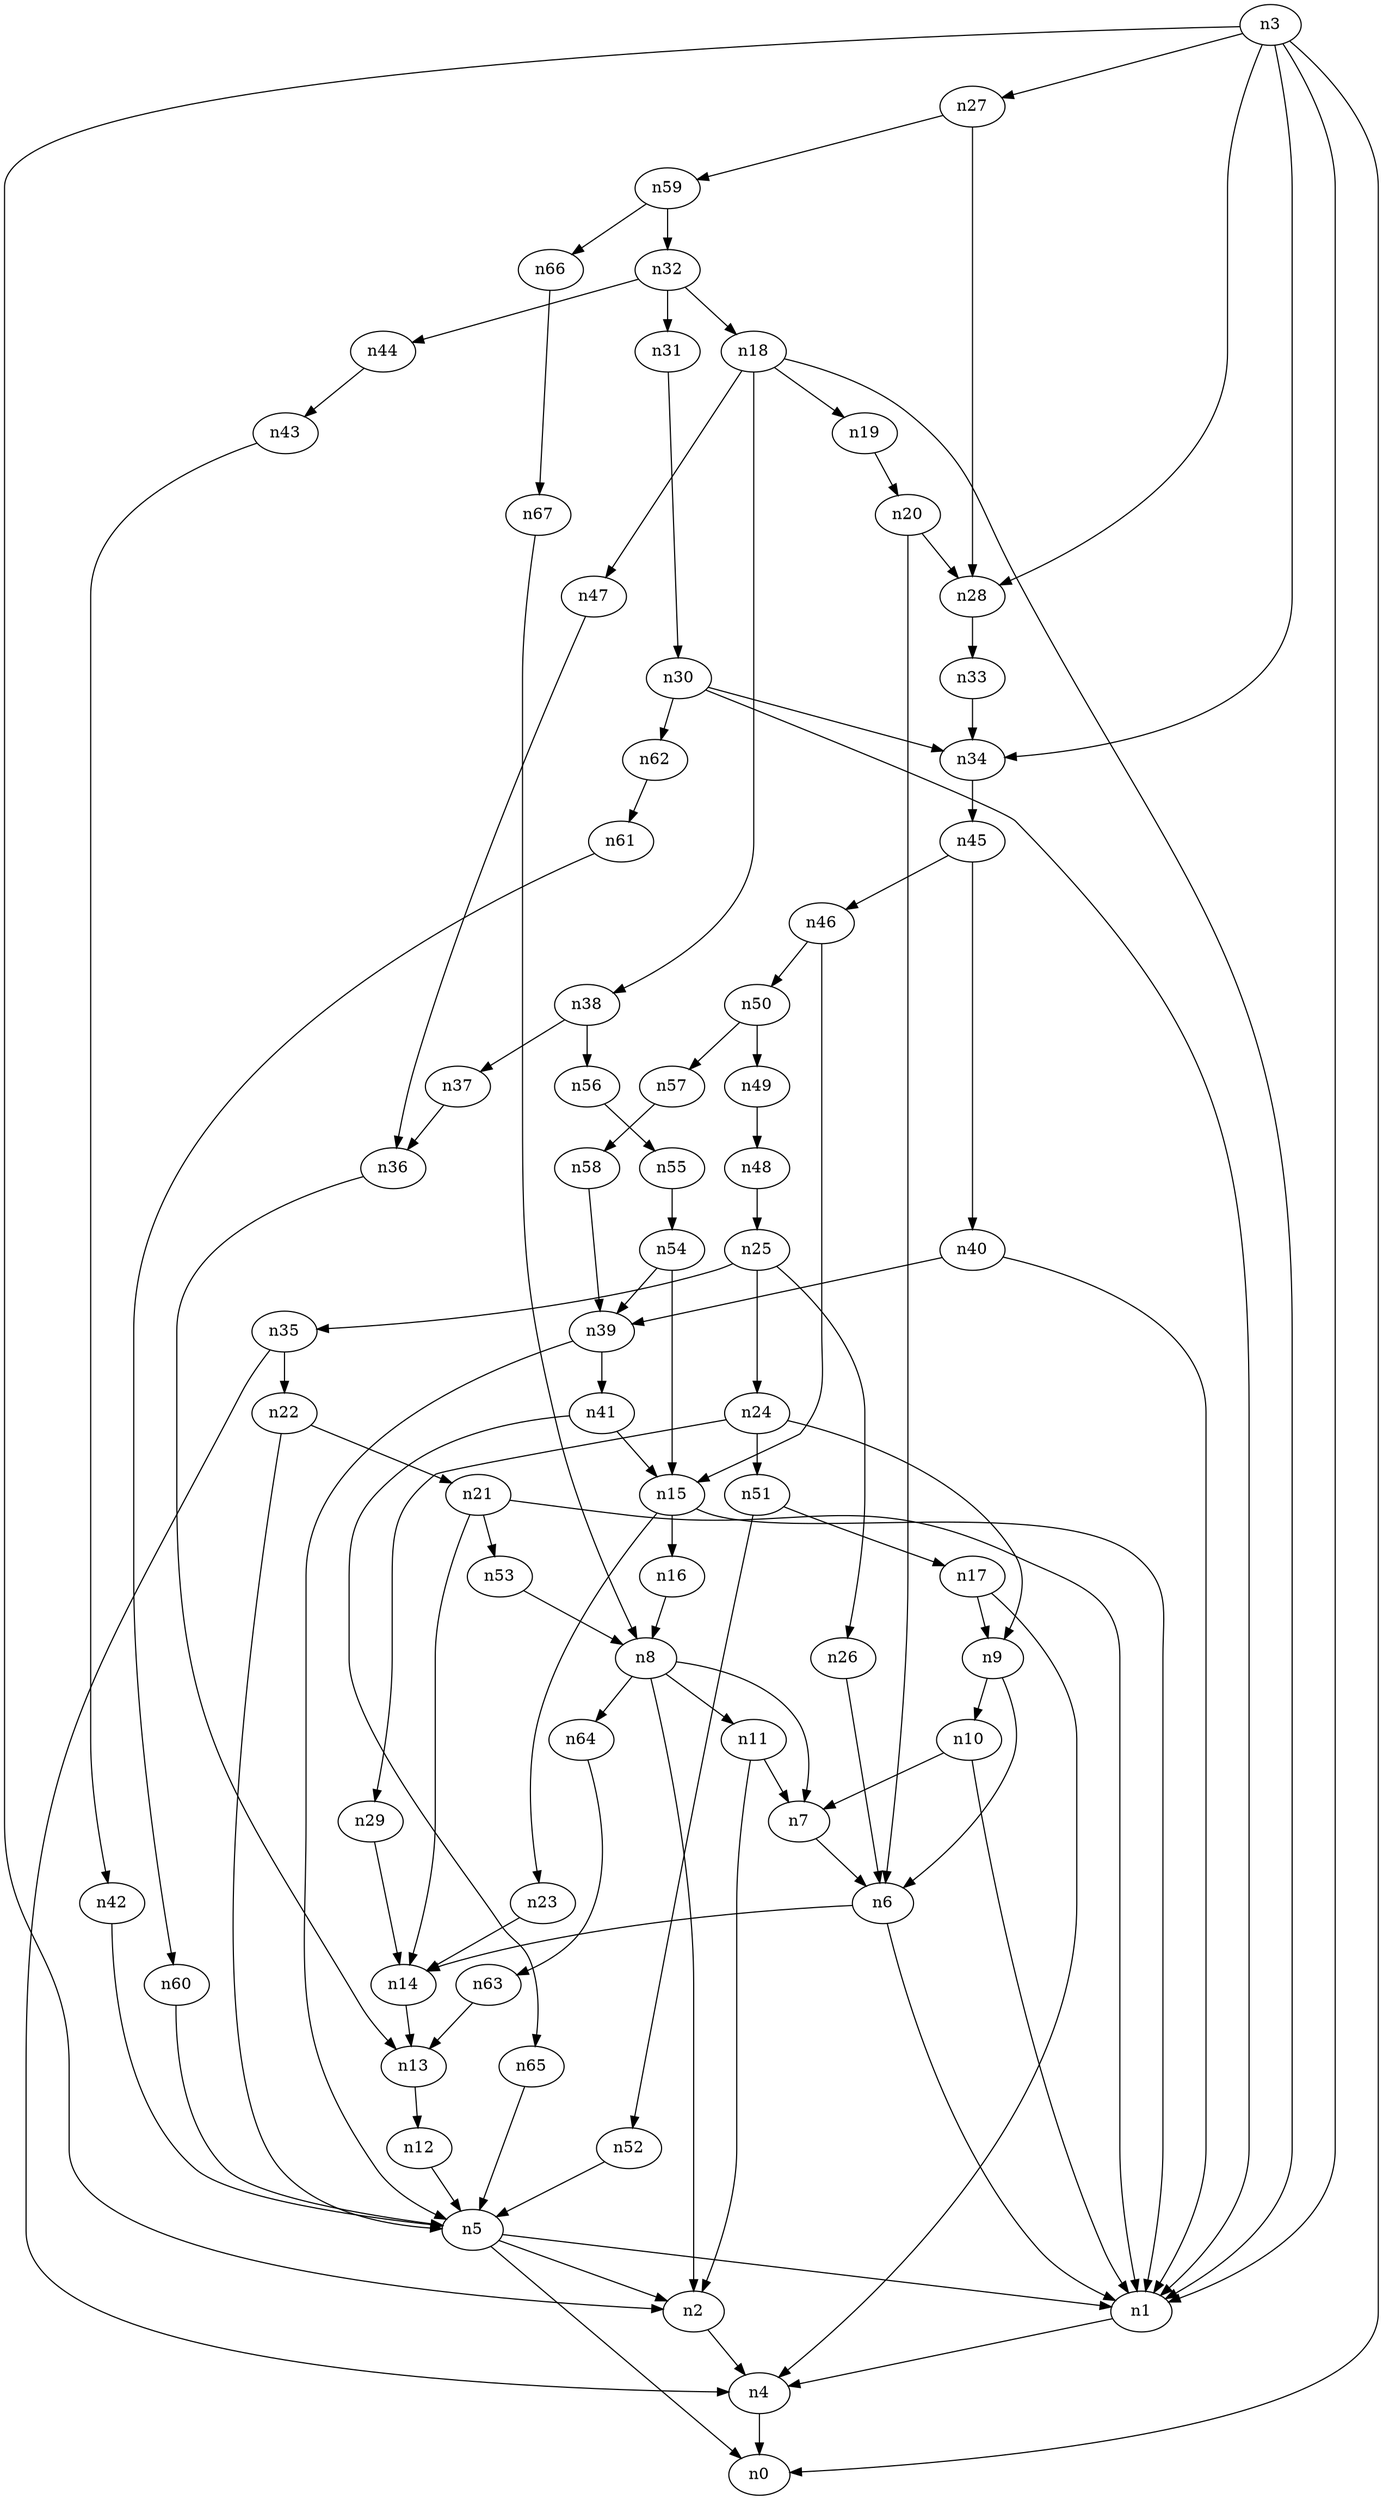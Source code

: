digraph G {
	n1 -> n4	 [_graphml_id=e4];
	n2 -> n4	 [_graphml_id=e7];
	n3 -> n0	 [_graphml_id=e0];
	n3 -> n1	 [_graphml_id=e3];
	n3 -> n2	 [_graphml_id=e6];
	n3 -> n27	 [_graphml_id=e42];
	n3 -> n28	 [_graphml_id=e67];
	n3 -> n34	 [_graphml_id=e77];
	n4 -> n0	 [_graphml_id=e1];
	n5 -> n0	 [_graphml_id=e2];
	n5 -> n1	 [_graphml_id=e5];
	n5 -> n2	 [_graphml_id=e8];
	n6 -> n1	 [_graphml_id=e9];
	n6 -> n14	 [_graphml_id=e22];
	n7 -> n6	 [_graphml_id=e10];
	n8 -> n2	 [_graphml_id=e12];
	n8 -> n7	 [_graphml_id=e11];
	n8 -> n11	 [_graphml_id=e17];
	n8 -> n64	 [_graphml_id=e104];
	n9 -> n6	 [_graphml_id=e13];
	n9 -> n10	 [_graphml_id=e14];
	n10 -> n1	 [_graphml_id=e15];
	n10 -> n7	 [_graphml_id=e28];
	n11 -> n2	 [_graphml_id=e18];
	n11 -> n7	 [_graphml_id=e16];
	n12 -> n5	 [_graphml_id=e19];
	n13 -> n12	 [_graphml_id=e20];
	n14 -> n13	 [_graphml_id=e21];
	n15 -> n1	 [_graphml_id=e23];
	n15 -> n16	 [_graphml_id=e24];
	n15 -> n23	 [_graphml_id=e36];
	n16 -> n8	 [_graphml_id=e25];
	n17 -> n4	 [_graphml_id=e27];
	n17 -> n9	 [_graphml_id=e26];
	n18 -> n1	 [_graphml_id=e29];
	n18 -> n19	 [_graphml_id=e30];
	n18 -> n38	 [_graphml_id=e61];
	n18 -> n47	 [_graphml_id=e75];
	n19 -> n20	 [_graphml_id=e31];
	n20 -> n6	 [_graphml_id=e32];
	n20 -> n28	 [_graphml_id=e44];
	n21 -> n1	 [_graphml_id=e33];
	n21 -> n14	 [_graphml_id=e47];
	n21 -> n53	 [_graphml_id=e86];
	n22 -> n5	 [_graphml_id=e35];
	n22 -> n21	 [_graphml_id=e34];
	n23 -> n14	 [_graphml_id=e37];
	n24 -> n9	 [_graphml_id=e38];
	n24 -> n29	 [_graphml_id=e45];
	n24 -> n51	 [_graphml_id=e87];
	n25 -> n24	 [_graphml_id=e39];
	n25 -> n26	 [_graphml_id=e40];
	n25 -> n35	 [_graphml_id=e55];
	n26 -> n6	 [_graphml_id=e41];
	n27 -> n28	 [_graphml_id=e43];
	n27 -> n59	 [_graphml_id=e95];
	n28 -> n33	 [_graphml_id=e52];
	n29 -> n14	 [_graphml_id=e46];
	n30 -> n1	 [_graphml_id=e48];
	n30 -> n34	 [_graphml_id=e54];
	n30 -> n62	 [_graphml_id=e101];
	n31 -> n30	 [_graphml_id=e49];
	n32 -> n18	 [_graphml_id=e51];
	n32 -> n31	 [_graphml_id=e50];
	n32 -> n44	 [_graphml_id=e71];
	n33 -> n34	 [_graphml_id=e53];
	n34 -> n45	 [_graphml_id=e107];
	n35 -> n4	 [_graphml_id=e56];
	n35 -> n22	 [_graphml_id=e57];
	n36 -> n13	 [_graphml_id=e58];
	n37 -> n36	 [_graphml_id=e59];
	n38 -> n37	 [_graphml_id=e60];
	n38 -> n56	 [_graphml_id=e91];
	n39 -> n5	 [_graphml_id=e62];
	n39 -> n41	 [_graphml_id=e65];
	n40 -> n1	 [_graphml_id=e64];
	n40 -> n39	 [_graphml_id=e63];
	n41 -> n15	 [_graphml_id=e66];
	n41 -> n65	 [_graphml_id=e105];
	n42 -> n5	 [_graphml_id=e68];
	n43 -> n42	 [_graphml_id=e69];
	n44 -> n43	 [_graphml_id=e70];
	n45 -> n40	 [_graphml_id=e72];
	n45 -> n46	 [_graphml_id=e73];
	n46 -> n15	 [_graphml_id=e74];
	n46 -> n50	 [_graphml_id=e81];
	n47 -> n36	 [_graphml_id=e76];
	n48 -> n25	 [_graphml_id=e78];
	n49 -> n48	 [_graphml_id=e79];
	n50 -> n49	 [_graphml_id=e80];
	n50 -> n57	 [_graphml_id=e92];
	n51 -> n17	 [_graphml_id=e82];
	n51 -> n52	 [_graphml_id=e83];
	n52 -> n5	 [_graphml_id=e84];
	n53 -> n8	 [_graphml_id=e85];
	n54 -> n15	 [_graphml_id=e88];
	n54 -> n39	 [_graphml_id=e97];
	n55 -> n54	 [_graphml_id=e89];
	n56 -> n55	 [_graphml_id=e90];
	n57 -> n58	 [_graphml_id=e93];
	n58 -> n39	 [_graphml_id=e94];
	n59 -> n32	 [_graphml_id=e96];
	n59 -> n66	 [_graphml_id=e108];
	n60 -> n5	 [_graphml_id=e98];
	n61 -> n60	 [_graphml_id=e99];
	n62 -> n61	 [_graphml_id=e100];
	n63 -> n13	 [_graphml_id=e102];
	n64 -> n63	 [_graphml_id=e103];
	n65 -> n5	 [_graphml_id=e106];
	n66 -> n67	 [_graphml_id=e109];
	n67 -> n8	 [_graphml_id=e110];
}
